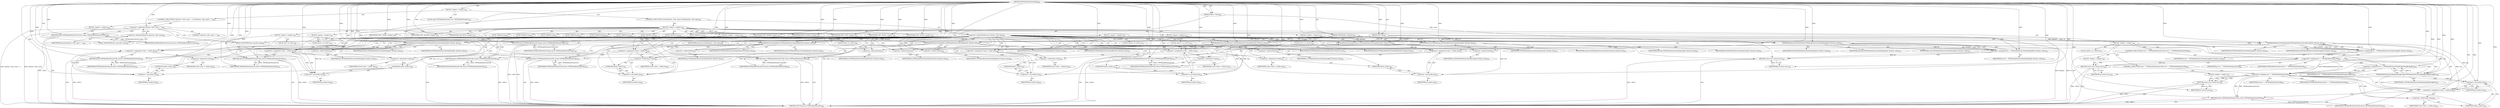 digraph "TIFFReadDirEntrySlong8" {  
"79977" [label = <(METHOD,TIFFReadDirEntrySlong8)<SUB>889</SUB>> ]
"79978" [label = <(PARAM,TIFF *tif)<SUB>890</SUB>> ]
"79979" [label = <(PARAM,TIFFDirEntry *direntry)<SUB>890</SUB>> ]
"79980" [label = <(PARAM,int64_t *value)<SUB>890</SUB>> ]
"79981" [label = <(BLOCK,&lt;empty&gt;,&lt;empty&gt;)<SUB>891</SUB>> ]
"79982" [label = <(LOCAL,enum TIFFReadDirEntryErr err: TIFFReadDirEntryErr)<SUB>892</SUB>> ]
"79983" [label = <(CONTROL_STRUCTURE,if (direntry-&gt;tdir_count != 1),if (direntry-&gt;tdir_count != 1))<SUB>893</SUB>> ]
"79984" [label = <(&lt;operator&gt;.notEquals,direntry-&gt;tdir_count != 1)<SUB>893</SUB>> ]
"79985" [label = <(&lt;operator&gt;.indirectFieldAccess,direntry-&gt;tdir_count)<SUB>893</SUB>> ]
"79986" [label = <(IDENTIFIER,direntry,direntry-&gt;tdir_count != 1)<SUB>893</SUB>> ]
"79987" [label = <(FIELD_IDENTIFIER,tdir_count,tdir_count)<SUB>893</SUB>> ]
"79988" [label = <(LITERAL,1,direntry-&gt;tdir_count != 1)<SUB>893</SUB>> ]
"79989" [label = <(BLOCK,&lt;empty&gt;,&lt;empty&gt;)<SUB>894</SUB>> ]
"79990" [label = <(RETURN,return (TIFFReadDirEntryErrCount);,return (TIFFReadDirEntryErrCount);)<SUB>894</SUB>> ]
"79991" [label = <(IDENTIFIER,TIFFReadDirEntryErrCount,return (TIFFReadDirEntryErrCount);)<SUB>894</SUB>> ]
"79992" [label = <(CONTROL_STRUCTURE,switch(direntry-&gt;tdir_type),switch(direntry-&gt;tdir_type))<SUB>895</SUB>> ]
"79993" [label = <(&lt;operator&gt;.indirectFieldAccess,direntry-&gt;tdir_type)<SUB>895</SUB>> ]
"79994" [label = <(IDENTIFIER,direntry,switch(direntry-&gt;tdir_type))<SUB>895</SUB>> ]
"79995" [label = <(FIELD_IDENTIFIER,tdir_type,tdir_type)<SUB>895</SUB>> ]
"79996" [label = <(BLOCK,&lt;empty&gt;,&lt;empty&gt;)<SUB>896</SUB>> ]
"79997" [label = <(JUMP_TARGET,case)<SUB>897</SUB>> ]
"79998" [label = <(IDENTIFIER,TIFF_BYTE,&lt;empty&gt;)<SUB>897</SUB>> ]
"79999" [label = <(BLOCK,&lt;empty&gt;,&lt;empty&gt;)<SUB>898</SUB>> ]
"80000" [label = <(LOCAL,uint8_t m: uint8_t)<SUB>899</SUB>> ]
"80001" [label = <(TIFFReadDirEntryCheckedByte,TIFFReadDirEntryCheckedByte(tif, direntry, &amp;m))<SUB>900</SUB>> ]
"80002" [label = <(IDENTIFIER,tif,TIFFReadDirEntryCheckedByte(tif, direntry, &amp;m))<SUB>900</SUB>> ]
"80003" [label = <(IDENTIFIER,direntry,TIFFReadDirEntryCheckedByte(tif, direntry, &amp;m))<SUB>900</SUB>> ]
"80004" [label = <(&lt;operator&gt;.addressOf,&amp;m)<SUB>900</SUB>> ]
"80005" [label = <(IDENTIFIER,m,TIFFReadDirEntryCheckedByte(tif, direntry, &amp;m))<SUB>900</SUB>> ]
"80006" [label = <(&lt;operator&gt;.assignment,*value = (int64_t)m)<SUB>901</SUB>> ]
"80007" [label = <(&lt;operator&gt;.indirection,*value)<SUB>901</SUB>> ]
"80008" [label = <(IDENTIFIER,value,*value = (int64_t)m)<SUB>901</SUB>> ]
"80009" [label = <(&lt;operator&gt;.cast,(int64_t)m)<SUB>901</SUB>> ]
"80010" [label = <(UNKNOWN,int64_t,int64_t)<SUB>901</SUB>> ]
"80011" [label = <(IDENTIFIER,m,(int64_t)m)<SUB>901</SUB>> ]
"80012" [label = <(RETURN,return (TIFFReadDirEntryErrOk);,return (TIFFReadDirEntryErrOk);)<SUB>902</SUB>> ]
"80013" [label = <(IDENTIFIER,TIFFReadDirEntryErrOk,return (TIFFReadDirEntryErrOk);)<SUB>902</SUB>> ]
"80014" [label = <(JUMP_TARGET,case)<SUB>904</SUB>> ]
"80015" [label = <(IDENTIFIER,TIFF_SBYTE,&lt;empty&gt;)<SUB>904</SUB>> ]
"80016" [label = <(BLOCK,&lt;empty&gt;,&lt;empty&gt;)<SUB>905</SUB>> ]
"80017" [label = <(LOCAL,int8_t m: int8_t)<SUB>906</SUB>> ]
"80018" [label = <(TIFFReadDirEntryCheckedSbyte,TIFFReadDirEntryCheckedSbyte(tif, direntry, &amp;m))<SUB>907</SUB>> ]
"80019" [label = <(IDENTIFIER,tif,TIFFReadDirEntryCheckedSbyte(tif, direntry, &amp;m))<SUB>907</SUB>> ]
"80020" [label = <(IDENTIFIER,direntry,TIFFReadDirEntryCheckedSbyte(tif, direntry, &amp;m))<SUB>907</SUB>> ]
"80021" [label = <(&lt;operator&gt;.addressOf,&amp;m)<SUB>907</SUB>> ]
"80022" [label = <(IDENTIFIER,m,TIFFReadDirEntryCheckedSbyte(tif, direntry, &amp;m))<SUB>907</SUB>> ]
"80023" [label = <(&lt;operator&gt;.assignment,*value = (int64_t)m)<SUB>908</SUB>> ]
"80024" [label = <(&lt;operator&gt;.indirection,*value)<SUB>908</SUB>> ]
"80025" [label = <(IDENTIFIER,value,*value = (int64_t)m)<SUB>908</SUB>> ]
"80026" [label = <(&lt;operator&gt;.cast,(int64_t)m)<SUB>908</SUB>> ]
"80027" [label = <(UNKNOWN,int64_t,int64_t)<SUB>908</SUB>> ]
"80028" [label = <(IDENTIFIER,m,(int64_t)m)<SUB>908</SUB>> ]
"80029" [label = <(RETURN,return (TIFFReadDirEntryErrOk);,return (TIFFReadDirEntryErrOk);)<SUB>909</SUB>> ]
"80030" [label = <(IDENTIFIER,TIFFReadDirEntryErrOk,return (TIFFReadDirEntryErrOk);)<SUB>909</SUB>> ]
"80031" [label = <(JUMP_TARGET,case)<SUB>911</SUB>> ]
"80032" [label = <(IDENTIFIER,TIFF_SHORT,&lt;empty&gt;)<SUB>911</SUB>> ]
"80033" [label = <(BLOCK,&lt;empty&gt;,&lt;empty&gt;)<SUB>912</SUB>> ]
"80034" [label = <(LOCAL,uint16_t m: uint16_t)<SUB>913</SUB>> ]
"80035" [label = <(TIFFReadDirEntryCheckedShort,TIFFReadDirEntryCheckedShort(tif, direntry, &amp;m))<SUB>914</SUB>> ]
"80036" [label = <(IDENTIFIER,tif,TIFFReadDirEntryCheckedShort(tif, direntry, &amp;m))<SUB>914</SUB>> ]
"80037" [label = <(IDENTIFIER,direntry,TIFFReadDirEntryCheckedShort(tif, direntry, &amp;m))<SUB>914</SUB>> ]
"80038" [label = <(&lt;operator&gt;.addressOf,&amp;m)<SUB>914</SUB>> ]
"80039" [label = <(IDENTIFIER,m,TIFFReadDirEntryCheckedShort(tif, direntry, &amp;m))<SUB>914</SUB>> ]
"80040" [label = <(&lt;operator&gt;.assignment,*value = (int64_t)m)<SUB>915</SUB>> ]
"80041" [label = <(&lt;operator&gt;.indirection,*value)<SUB>915</SUB>> ]
"80042" [label = <(IDENTIFIER,value,*value = (int64_t)m)<SUB>915</SUB>> ]
"80043" [label = <(&lt;operator&gt;.cast,(int64_t)m)<SUB>915</SUB>> ]
"80044" [label = <(UNKNOWN,int64_t,int64_t)<SUB>915</SUB>> ]
"80045" [label = <(IDENTIFIER,m,(int64_t)m)<SUB>915</SUB>> ]
"80046" [label = <(RETURN,return (TIFFReadDirEntryErrOk);,return (TIFFReadDirEntryErrOk);)<SUB>916</SUB>> ]
"80047" [label = <(IDENTIFIER,TIFFReadDirEntryErrOk,return (TIFFReadDirEntryErrOk);)<SUB>916</SUB>> ]
"80048" [label = <(JUMP_TARGET,case)<SUB>918</SUB>> ]
"80049" [label = <(IDENTIFIER,TIFF_SSHORT,&lt;empty&gt;)<SUB>918</SUB>> ]
"80050" [label = <(BLOCK,&lt;empty&gt;,&lt;empty&gt;)<SUB>919</SUB>> ]
"80051" [label = <(LOCAL,int16_t m: int16_t)<SUB>920</SUB>> ]
"80052" [label = <(TIFFReadDirEntryCheckedSshort,TIFFReadDirEntryCheckedSshort(tif, direntry, &amp;m))<SUB>921</SUB>> ]
"80053" [label = <(IDENTIFIER,tif,TIFFReadDirEntryCheckedSshort(tif, direntry, &amp;m))<SUB>921</SUB>> ]
"80054" [label = <(IDENTIFIER,direntry,TIFFReadDirEntryCheckedSshort(tif, direntry, &amp;m))<SUB>921</SUB>> ]
"80055" [label = <(&lt;operator&gt;.addressOf,&amp;m)<SUB>921</SUB>> ]
"80056" [label = <(IDENTIFIER,m,TIFFReadDirEntryCheckedSshort(tif, direntry, &amp;m))<SUB>921</SUB>> ]
"80057" [label = <(&lt;operator&gt;.assignment,*value = (int64_t)m)<SUB>922</SUB>> ]
"80058" [label = <(&lt;operator&gt;.indirection,*value)<SUB>922</SUB>> ]
"80059" [label = <(IDENTIFIER,value,*value = (int64_t)m)<SUB>922</SUB>> ]
"80060" [label = <(&lt;operator&gt;.cast,(int64_t)m)<SUB>922</SUB>> ]
"80061" [label = <(UNKNOWN,int64_t,int64_t)<SUB>922</SUB>> ]
"80062" [label = <(IDENTIFIER,m,(int64_t)m)<SUB>922</SUB>> ]
"80063" [label = <(RETURN,return (TIFFReadDirEntryErrOk);,return (TIFFReadDirEntryErrOk);)<SUB>923</SUB>> ]
"80064" [label = <(IDENTIFIER,TIFFReadDirEntryErrOk,return (TIFFReadDirEntryErrOk);)<SUB>923</SUB>> ]
"80065" [label = <(JUMP_TARGET,case)<SUB>925</SUB>> ]
"80066" [label = <(IDENTIFIER,TIFF_LONG,&lt;empty&gt;)<SUB>925</SUB>> ]
"80067" [label = <(BLOCK,&lt;empty&gt;,&lt;empty&gt;)<SUB>926</SUB>> ]
"80068" [label = <(LOCAL,uint32_t m: uint32_t)<SUB>927</SUB>> ]
"80069" [label = <(TIFFReadDirEntryCheckedLong,TIFFReadDirEntryCheckedLong(tif, direntry, &amp;m))<SUB>928</SUB>> ]
"80070" [label = <(IDENTIFIER,tif,TIFFReadDirEntryCheckedLong(tif, direntry, &amp;m))<SUB>928</SUB>> ]
"80071" [label = <(IDENTIFIER,direntry,TIFFReadDirEntryCheckedLong(tif, direntry, &amp;m))<SUB>928</SUB>> ]
"80072" [label = <(&lt;operator&gt;.addressOf,&amp;m)<SUB>928</SUB>> ]
"80073" [label = <(IDENTIFIER,m,TIFFReadDirEntryCheckedLong(tif, direntry, &amp;m))<SUB>928</SUB>> ]
"80074" [label = <(&lt;operator&gt;.assignment,*value = (int64_t)m)<SUB>929</SUB>> ]
"80075" [label = <(&lt;operator&gt;.indirection,*value)<SUB>929</SUB>> ]
"80076" [label = <(IDENTIFIER,value,*value = (int64_t)m)<SUB>929</SUB>> ]
"80077" [label = <(&lt;operator&gt;.cast,(int64_t)m)<SUB>929</SUB>> ]
"80078" [label = <(UNKNOWN,int64_t,int64_t)<SUB>929</SUB>> ]
"80079" [label = <(IDENTIFIER,m,(int64_t)m)<SUB>929</SUB>> ]
"80080" [label = <(RETURN,return (TIFFReadDirEntryErrOk);,return (TIFFReadDirEntryErrOk);)<SUB>930</SUB>> ]
"80081" [label = <(IDENTIFIER,TIFFReadDirEntryErrOk,return (TIFFReadDirEntryErrOk);)<SUB>930</SUB>> ]
"80082" [label = <(JUMP_TARGET,case)<SUB>932</SUB>> ]
"80083" [label = <(IDENTIFIER,TIFF_SLONG,&lt;empty&gt;)<SUB>932</SUB>> ]
"80084" [label = <(BLOCK,&lt;empty&gt;,&lt;empty&gt;)<SUB>933</SUB>> ]
"80085" [label = <(LOCAL,int32_t m: int32_t)<SUB>934</SUB>> ]
"80086" [label = <(TIFFReadDirEntryCheckedSlong,TIFFReadDirEntryCheckedSlong(tif, direntry, &amp;m))<SUB>935</SUB>> ]
"80087" [label = <(IDENTIFIER,tif,TIFFReadDirEntryCheckedSlong(tif, direntry, &amp;m))<SUB>935</SUB>> ]
"80088" [label = <(IDENTIFIER,direntry,TIFFReadDirEntryCheckedSlong(tif, direntry, &amp;m))<SUB>935</SUB>> ]
"80089" [label = <(&lt;operator&gt;.addressOf,&amp;m)<SUB>935</SUB>> ]
"80090" [label = <(IDENTIFIER,m,TIFFReadDirEntryCheckedSlong(tif, direntry, &amp;m))<SUB>935</SUB>> ]
"80091" [label = <(&lt;operator&gt;.assignment,*value = (int64_t)m)<SUB>936</SUB>> ]
"80092" [label = <(&lt;operator&gt;.indirection,*value)<SUB>936</SUB>> ]
"80093" [label = <(IDENTIFIER,value,*value = (int64_t)m)<SUB>936</SUB>> ]
"80094" [label = <(&lt;operator&gt;.cast,(int64_t)m)<SUB>936</SUB>> ]
"80095" [label = <(UNKNOWN,int64_t,int64_t)<SUB>936</SUB>> ]
"80096" [label = <(IDENTIFIER,m,(int64_t)m)<SUB>936</SUB>> ]
"80097" [label = <(RETURN,return (TIFFReadDirEntryErrOk);,return (TIFFReadDirEntryErrOk);)<SUB>937</SUB>> ]
"80098" [label = <(IDENTIFIER,TIFFReadDirEntryErrOk,return (TIFFReadDirEntryErrOk);)<SUB>937</SUB>> ]
"80099" [label = <(JUMP_TARGET,case)<SUB>939</SUB>> ]
"80100" [label = <(IDENTIFIER,TIFF_LONG8,&lt;empty&gt;)<SUB>939</SUB>> ]
"80101" [label = <(BLOCK,&lt;empty&gt;,&lt;empty&gt;)<SUB>940</SUB>> ]
"80102" [label = <(LOCAL,uint64_t m: uint64_t)<SUB>941</SUB>> ]
"80103" [label = <(&lt;operator&gt;.assignment,err = TIFFReadDirEntryCheckedLong8(tif, direntry, &amp;m))<SUB>942</SUB>> ]
"80104" [label = <(IDENTIFIER,err,err = TIFFReadDirEntryCheckedLong8(tif, direntry, &amp;m))<SUB>942</SUB>> ]
"80105" [label = <(TIFFReadDirEntryCheckedLong8,TIFFReadDirEntryCheckedLong8(tif, direntry, &amp;m))<SUB>942</SUB>> ]
"80106" [label = <(IDENTIFIER,tif,TIFFReadDirEntryCheckedLong8(tif, direntry, &amp;m))<SUB>942</SUB>> ]
"80107" [label = <(IDENTIFIER,direntry,TIFFReadDirEntryCheckedLong8(tif, direntry, &amp;m))<SUB>942</SUB>> ]
"80108" [label = <(&lt;operator&gt;.addressOf,&amp;m)<SUB>942</SUB>> ]
"80109" [label = <(IDENTIFIER,m,TIFFReadDirEntryCheckedLong8(tif, direntry, &amp;m))<SUB>942</SUB>> ]
"80110" [label = <(CONTROL_STRUCTURE,if (err != TIFFReadDirEntryErrOk),if (err != TIFFReadDirEntryErrOk))<SUB>943</SUB>> ]
"80111" [label = <(&lt;operator&gt;.notEquals,err != TIFFReadDirEntryErrOk)<SUB>943</SUB>> ]
"80112" [label = <(IDENTIFIER,err,err != TIFFReadDirEntryErrOk)<SUB>943</SUB>> ]
"80113" [label = <(IDENTIFIER,TIFFReadDirEntryErrOk,err != TIFFReadDirEntryErrOk)<SUB>943</SUB>> ]
"80114" [label = <(BLOCK,&lt;empty&gt;,&lt;empty&gt;)<SUB>944</SUB>> ]
"80115" [label = <(RETURN,return (err);,return (err);)<SUB>944</SUB>> ]
"80116" [label = <(IDENTIFIER,err,return (err);)<SUB>944</SUB>> ]
"80117" [label = <(&lt;operator&gt;.assignment,err = TIFFReadDirEntryCheckRangeSlong8Long8(m))<SUB>945</SUB>> ]
"80118" [label = <(IDENTIFIER,err,err = TIFFReadDirEntryCheckRangeSlong8Long8(m))<SUB>945</SUB>> ]
"80119" [label = <(TIFFReadDirEntryCheckRangeSlong8Long8,TIFFReadDirEntryCheckRangeSlong8Long8(m))<SUB>945</SUB>> ]
"80120" [label = <(IDENTIFIER,m,TIFFReadDirEntryCheckRangeSlong8Long8(m))<SUB>945</SUB>> ]
"80121" [label = <(CONTROL_STRUCTURE,if (err != TIFFReadDirEntryErrOk),if (err != TIFFReadDirEntryErrOk))<SUB>946</SUB>> ]
"80122" [label = <(&lt;operator&gt;.notEquals,err != TIFFReadDirEntryErrOk)<SUB>946</SUB>> ]
"80123" [label = <(IDENTIFIER,err,err != TIFFReadDirEntryErrOk)<SUB>946</SUB>> ]
"80124" [label = <(IDENTIFIER,TIFFReadDirEntryErrOk,err != TIFFReadDirEntryErrOk)<SUB>946</SUB>> ]
"80125" [label = <(BLOCK,&lt;empty&gt;,&lt;empty&gt;)<SUB>947</SUB>> ]
"80126" [label = <(RETURN,return (err);,return (err);)<SUB>947</SUB>> ]
"80127" [label = <(IDENTIFIER,err,return (err);)<SUB>947</SUB>> ]
"80128" [label = <(&lt;operator&gt;.assignment,*value = (int64_t)m)<SUB>948</SUB>> ]
"80129" [label = <(&lt;operator&gt;.indirection,*value)<SUB>948</SUB>> ]
"80130" [label = <(IDENTIFIER,value,*value = (int64_t)m)<SUB>948</SUB>> ]
"80131" [label = <(&lt;operator&gt;.cast,(int64_t)m)<SUB>948</SUB>> ]
"80132" [label = <(UNKNOWN,int64_t,int64_t)<SUB>948</SUB>> ]
"80133" [label = <(IDENTIFIER,m,(int64_t)m)<SUB>948</SUB>> ]
"80134" [label = <(RETURN,return (TIFFReadDirEntryErrOk);,return (TIFFReadDirEntryErrOk);)<SUB>949</SUB>> ]
"80135" [label = <(IDENTIFIER,TIFFReadDirEntryErrOk,return (TIFFReadDirEntryErrOk);)<SUB>949</SUB>> ]
"80136" [label = <(JUMP_TARGET,case)<SUB>951</SUB>> ]
"80137" [label = <(IDENTIFIER,TIFF_SLONG8,&lt;empty&gt;)<SUB>951</SUB>> ]
"80138" [label = <(&lt;operator&gt;.assignment,err = TIFFReadDirEntryCheckedSlong8(tif, direntry, value))<SUB>952</SUB>> ]
"80139" [label = <(IDENTIFIER,err,err = TIFFReadDirEntryCheckedSlong8(tif, direntry, value))<SUB>952</SUB>> ]
"80140" [label = <(TIFFReadDirEntryCheckedSlong8,TIFFReadDirEntryCheckedSlong8(tif, direntry, value))<SUB>952</SUB>> ]
"80141" [label = <(IDENTIFIER,tif,TIFFReadDirEntryCheckedSlong8(tif, direntry, value))<SUB>952</SUB>> ]
"80142" [label = <(IDENTIFIER,direntry,TIFFReadDirEntryCheckedSlong8(tif, direntry, value))<SUB>952</SUB>> ]
"80143" [label = <(IDENTIFIER,value,TIFFReadDirEntryCheckedSlong8(tif, direntry, value))<SUB>952</SUB>> ]
"80144" [label = <(RETURN,return (err);,return (err);)<SUB>953</SUB>> ]
"80145" [label = <(IDENTIFIER,err,return (err);)<SUB>953</SUB>> ]
"80146" [label = <(JUMP_TARGET,default)<SUB>954</SUB>> ]
"80147" [label = <(RETURN,return (TIFFReadDirEntryErrType);,return (TIFFReadDirEntryErrType);)<SUB>955</SUB>> ]
"80148" [label = <(IDENTIFIER,TIFFReadDirEntryErrType,return (TIFFReadDirEntryErrType);)<SUB>955</SUB>> ]
"80149" [label = <(METHOD_RETURN,enum TIFFReadDirEntryErr)<SUB>889</SUB>> ]
  "79977" -> "79978"  [ label = "AST: "] 
  "79977" -> "79979"  [ label = "AST: "] 
  "79977" -> "79980"  [ label = "AST: "] 
  "79977" -> "79981"  [ label = "AST: "] 
  "79977" -> "80149"  [ label = "AST: "] 
  "79981" -> "79982"  [ label = "AST: "] 
  "79981" -> "79983"  [ label = "AST: "] 
  "79981" -> "79992"  [ label = "AST: "] 
  "79983" -> "79984"  [ label = "AST: "] 
  "79983" -> "79989"  [ label = "AST: "] 
  "79984" -> "79985"  [ label = "AST: "] 
  "79984" -> "79988"  [ label = "AST: "] 
  "79985" -> "79986"  [ label = "AST: "] 
  "79985" -> "79987"  [ label = "AST: "] 
  "79989" -> "79990"  [ label = "AST: "] 
  "79990" -> "79991"  [ label = "AST: "] 
  "79992" -> "79993"  [ label = "AST: "] 
  "79992" -> "79996"  [ label = "AST: "] 
  "79993" -> "79994"  [ label = "AST: "] 
  "79993" -> "79995"  [ label = "AST: "] 
  "79996" -> "79997"  [ label = "AST: "] 
  "79996" -> "79998"  [ label = "AST: "] 
  "79996" -> "79999"  [ label = "AST: "] 
  "79996" -> "80014"  [ label = "AST: "] 
  "79996" -> "80015"  [ label = "AST: "] 
  "79996" -> "80016"  [ label = "AST: "] 
  "79996" -> "80031"  [ label = "AST: "] 
  "79996" -> "80032"  [ label = "AST: "] 
  "79996" -> "80033"  [ label = "AST: "] 
  "79996" -> "80048"  [ label = "AST: "] 
  "79996" -> "80049"  [ label = "AST: "] 
  "79996" -> "80050"  [ label = "AST: "] 
  "79996" -> "80065"  [ label = "AST: "] 
  "79996" -> "80066"  [ label = "AST: "] 
  "79996" -> "80067"  [ label = "AST: "] 
  "79996" -> "80082"  [ label = "AST: "] 
  "79996" -> "80083"  [ label = "AST: "] 
  "79996" -> "80084"  [ label = "AST: "] 
  "79996" -> "80099"  [ label = "AST: "] 
  "79996" -> "80100"  [ label = "AST: "] 
  "79996" -> "80101"  [ label = "AST: "] 
  "79996" -> "80136"  [ label = "AST: "] 
  "79996" -> "80137"  [ label = "AST: "] 
  "79996" -> "80138"  [ label = "AST: "] 
  "79996" -> "80144"  [ label = "AST: "] 
  "79996" -> "80146"  [ label = "AST: "] 
  "79996" -> "80147"  [ label = "AST: "] 
  "79999" -> "80000"  [ label = "AST: "] 
  "79999" -> "80001"  [ label = "AST: "] 
  "79999" -> "80006"  [ label = "AST: "] 
  "79999" -> "80012"  [ label = "AST: "] 
  "80001" -> "80002"  [ label = "AST: "] 
  "80001" -> "80003"  [ label = "AST: "] 
  "80001" -> "80004"  [ label = "AST: "] 
  "80004" -> "80005"  [ label = "AST: "] 
  "80006" -> "80007"  [ label = "AST: "] 
  "80006" -> "80009"  [ label = "AST: "] 
  "80007" -> "80008"  [ label = "AST: "] 
  "80009" -> "80010"  [ label = "AST: "] 
  "80009" -> "80011"  [ label = "AST: "] 
  "80012" -> "80013"  [ label = "AST: "] 
  "80016" -> "80017"  [ label = "AST: "] 
  "80016" -> "80018"  [ label = "AST: "] 
  "80016" -> "80023"  [ label = "AST: "] 
  "80016" -> "80029"  [ label = "AST: "] 
  "80018" -> "80019"  [ label = "AST: "] 
  "80018" -> "80020"  [ label = "AST: "] 
  "80018" -> "80021"  [ label = "AST: "] 
  "80021" -> "80022"  [ label = "AST: "] 
  "80023" -> "80024"  [ label = "AST: "] 
  "80023" -> "80026"  [ label = "AST: "] 
  "80024" -> "80025"  [ label = "AST: "] 
  "80026" -> "80027"  [ label = "AST: "] 
  "80026" -> "80028"  [ label = "AST: "] 
  "80029" -> "80030"  [ label = "AST: "] 
  "80033" -> "80034"  [ label = "AST: "] 
  "80033" -> "80035"  [ label = "AST: "] 
  "80033" -> "80040"  [ label = "AST: "] 
  "80033" -> "80046"  [ label = "AST: "] 
  "80035" -> "80036"  [ label = "AST: "] 
  "80035" -> "80037"  [ label = "AST: "] 
  "80035" -> "80038"  [ label = "AST: "] 
  "80038" -> "80039"  [ label = "AST: "] 
  "80040" -> "80041"  [ label = "AST: "] 
  "80040" -> "80043"  [ label = "AST: "] 
  "80041" -> "80042"  [ label = "AST: "] 
  "80043" -> "80044"  [ label = "AST: "] 
  "80043" -> "80045"  [ label = "AST: "] 
  "80046" -> "80047"  [ label = "AST: "] 
  "80050" -> "80051"  [ label = "AST: "] 
  "80050" -> "80052"  [ label = "AST: "] 
  "80050" -> "80057"  [ label = "AST: "] 
  "80050" -> "80063"  [ label = "AST: "] 
  "80052" -> "80053"  [ label = "AST: "] 
  "80052" -> "80054"  [ label = "AST: "] 
  "80052" -> "80055"  [ label = "AST: "] 
  "80055" -> "80056"  [ label = "AST: "] 
  "80057" -> "80058"  [ label = "AST: "] 
  "80057" -> "80060"  [ label = "AST: "] 
  "80058" -> "80059"  [ label = "AST: "] 
  "80060" -> "80061"  [ label = "AST: "] 
  "80060" -> "80062"  [ label = "AST: "] 
  "80063" -> "80064"  [ label = "AST: "] 
  "80067" -> "80068"  [ label = "AST: "] 
  "80067" -> "80069"  [ label = "AST: "] 
  "80067" -> "80074"  [ label = "AST: "] 
  "80067" -> "80080"  [ label = "AST: "] 
  "80069" -> "80070"  [ label = "AST: "] 
  "80069" -> "80071"  [ label = "AST: "] 
  "80069" -> "80072"  [ label = "AST: "] 
  "80072" -> "80073"  [ label = "AST: "] 
  "80074" -> "80075"  [ label = "AST: "] 
  "80074" -> "80077"  [ label = "AST: "] 
  "80075" -> "80076"  [ label = "AST: "] 
  "80077" -> "80078"  [ label = "AST: "] 
  "80077" -> "80079"  [ label = "AST: "] 
  "80080" -> "80081"  [ label = "AST: "] 
  "80084" -> "80085"  [ label = "AST: "] 
  "80084" -> "80086"  [ label = "AST: "] 
  "80084" -> "80091"  [ label = "AST: "] 
  "80084" -> "80097"  [ label = "AST: "] 
  "80086" -> "80087"  [ label = "AST: "] 
  "80086" -> "80088"  [ label = "AST: "] 
  "80086" -> "80089"  [ label = "AST: "] 
  "80089" -> "80090"  [ label = "AST: "] 
  "80091" -> "80092"  [ label = "AST: "] 
  "80091" -> "80094"  [ label = "AST: "] 
  "80092" -> "80093"  [ label = "AST: "] 
  "80094" -> "80095"  [ label = "AST: "] 
  "80094" -> "80096"  [ label = "AST: "] 
  "80097" -> "80098"  [ label = "AST: "] 
  "80101" -> "80102"  [ label = "AST: "] 
  "80101" -> "80103"  [ label = "AST: "] 
  "80101" -> "80110"  [ label = "AST: "] 
  "80101" -> "80117"  [ label = "AST: "] 
  "80101" -> "80121"  [ label = "AST: "] 
  "80101" -> "80128"  [ label = "AST: "] 
  "80101" -> "80134"  [ label = "AST: "] 
  "80103" -> "80104"  [ label = "AST: "] 
  "80103" -> "80105"  [ label = "AST: "] 
  "80105" -> "80106"  [ label = "AST: "] 
  "80105" -> "80107"  [ label = "AST: "] 
  "80105" -> "80108"  [ label = "AST: "] 
  "80108" -> "80109"  [ label = "AST: "] 
  "80110" -> "80111"  [ label = "AST: "] 
  "80110" -> "80114"  [ label = "AST: "] 
  "80111" -> "80112"  [ label = "AST: "] 
  "80111" -> "80113"  [ label = "AST: "] 
  "80114" -> "80115"  [ label = "AST: "] 
  "80115" -> "80116"  [ label = "AST: "] 
  "80117" -> "80118"  [ label = "AST: "] 
  "80117" -> "80119"  [ label = "AST: "] 
  "80119" -> "80120"  [ label = "AST: "] 
  "80121" -> "80122"  [ label = "AST: "] 
  "80121" -> "80125"  [ label = "AST: "] 
  "80122" -> "80123"  [ label = "AST: "] 
  "80122" -> "80124"  [ label = "AST: "] 
  "80125" -> "80126"  [ label = "AST: "] 
  "80126" -> "80127"  [ label = "AST: "] 
  "80128" -> "80129"  [ label = "AST: "] 
  "80128" -> "80131"  [ label = "AST: "] 
  "80129" -> "80130"  [ label = "AST: "] 
  "80131" -> "80132"  [ label = "AST: "] 
  "80131" -> "80133"  [ label = "AST: "] 
  "80134" -> "80135"  [ label = "AST: "] 
  "80138" -> "80139"  [ label = "AST: "] 
  "80138" -> "80140"  [ label = "AST: "] 
  "80140" -> "80141"  [ label = "AST: "] 
  "80140" -> "80142"  [ label = "AST: "] 
  "80140" -> "80143"  [ label = "AST: "] 
  "80144" -> "80145"  [ label = "AST: "] 
  "80147" -> "80148"  [ label = "AST: "] 
  "79984" -> "79990"  [ label = "CFG: "] 
  "79984" -> "79995"  [ label = "CFG: "] 
  "79993" -> "80004"  [ label = "CFG: "] 
  "79993" -> "80021"  [ label = "CFG: "] 
  "79993" -> "80038"  [ label = "CFG: "] 
  "79993" -> "80055"  [ label = "CFG: "] 
  "79993" -> "80072"  [ label = "CFG: "] 
  "79993" -> "80089"  [ label = "CFG: "] 
  "79993" -> "80108"  [ label = "CFG: "] 
  "79993" -> "80140"  [ label = "CFG: "] 
  "79993" -> "80147"  [ label = "CFG: "] 
  "79985" -> "79984"  [ label = "CFG: "] 
  "79990" -> "80149"  [ label = "CFG: "] 
  "79995" -> "79993"  [ label = "CFG: "] 
  "80138" -> "80144"  [ label = "CFG: "] 
  "80144" -> "80149"  [ label = "CFG: "] 
  "80147" -> "80149"  [ label = "CFG: "] 
  "79987" -> "79985"  [ label = "CFG: "] 
  "80001" -> "80007"  [ label = "CFG: "] 
  "80006" -> "80012"  [ label = "CFG: "] 
  "80012" -> "80149"  [ label = "CFG: "] 
  "80018" -> "80024"  [ label = "CFG: "] 
  "80023" -> "80029"  [ label = "CFG: "] 
  "80029" -> "80149"  [ label = "CFG: "] 
  "80035" -> "80041"  [ label = "CFG: "] 
  "80040" -> "80046"  [ label = "CFG: "] 
  "80046" -> "80149"  [ label = "CFG: "] 
  "80052" -> "80058"  [ label = "CFG: "] 
  "80057" -> "80063"  [ label = "CFG: "] 
  "80063" -> "80149"  [ label = "CFG: "] 
  "80069" -> "80075"  [ label = "CFG: "] 
  "80074" -> "80080"  [ label = "CFG: "] 
  "80080" -> "80149"  [ label = "CFG: "] 
  "80086" -> "80092"  [ label = "CFG: "] 
  "80091" -> "80097"  [ label = "CFG: "] 
  "80097" -> "80149"  [ label = "CFG: "] 
  "80103" -> "80111"  [ label = "CFG: "] 
  "80117" -> "80122"  [ label = "CFG: "] 
  "80128" -> "80134"  [ label = "CFG: "] 
  "80134" -> "80149"  [ label = "CFG: "] 
  "80140" -> "80138"  [ label = "CFG: "] 
  "80004" -> "80001"  [ label = "CFG: "] 
  "80007" -> "80010"  [ label = "CFG: "] 
  "80009" -> "80006"  [ label = "CFG: "] 
  "80021" -> "80018"  [ label = "CFG: "] 
  "80024" -> "80027"  [ label = "CFG: "] 
  "80026" -> "80023"  [ label = "CFG: "] 
  "80038" -> "80035"  [ label = "CFG: "] 
  "80041" -> "80044"  [ label = "CFG: "] 
  "80043" -> "80040"  [ label = "CFG: "] 
  "80055" -> "80052"  [ label = "CFG: "] 
  "80058" -> "80061"  [ label = "CFG: "] 
  "80060" -> "80057"  [ label = "CFG: "] 
  "80072" -> "80069"  [ label = "CFG: "] 
  "80075" -> "80078"  [ label = "CFG: "] 
  "80077" -> "80074"  [ label = "CFG: "] 
  "80089" -> "80086"  [ label = "CFG: "] 
  "80092" -> "80095"  [ label = "CFG: "] 
  "80094" -> "80091"  [ label = "CFG: "] 
  "80105" -> "80103"  [ label = "CFG: "] 
  "80111" -> "80115"  [ label = "CFG: "] 
  "80111" -> "80119"  [ label = "CFG: "] 
  "80119" -> "80117"  [ label = "CFG: "] 
  "80122" -> "80126"  [ label = "CFG: "] 
  "80122" -> "80129"  [ label = "CFG: "] 
  "80129" -> "80132"  [ label = "CFG: "] 
  "80131" -> "80128"  [ label = "CFG: "] 
  "80010" -> "80009"  [ label = "CFG: "] 
  "80027" -> "80026"  [ label = "CFG: "] 
  "80044" -> "80043"  [ label = "CFG: "] 
  "80061" -> "80060"  [ label = "CFG: "] 
  "80078" -> "80077"  [ label = "CFG: "] 
  "80095" -> "80094"  [ label = "CFG: "] 
  "80108" -> "80105"  [ label = "CFG: "] 
  "80115" -> "80149"  [ label = "CFG: "] 
  "80126" -> "80149"  [ label = "CFG: "] 
  "80132" -> "80131"  [ label = "CFG: "] 
  "79977" -> "79987"  [ label = "CFG: "] 
  "80080" -> "80149"  [ label = "DDG: &lt;RET&gt;"] 
  "80126" -> "80149"  [ label = "DDG: &lt;RET&gt;"] 
  "80144" -> "80149"  [ label = "DDG: &lt;RET&gt;"] 
  "80115" -> "80149"  [ label = "DDG: &lt;RET&gt;"] 
  "80147" -> "80149"  [ label = "DDG: &lt;RET&gt;"] 
  "80012" -> "80149"  [ label = "DDG: &lt;RET&gt;"] 
  "80046" -> "80149"  [ label = "DDG: &lt;RET&gt;"] 
  "80029" -> "80149"  [ label = "DDG: &lt;RET&gt;"] 
  "79990" -> "80149"  [ label = "DDG: &lt;RET&gt;"] 
  "80134" -> "80149"  [ label = "DDG: &lt;RET&gt;"] 
  "80097" -> "80149"  [ label = "DDG: &lt;RET&gt;"] 
  "80063" -> "80149"  [ label = "DDG: &lt;RET&gt;"] 
  "79978" -> "80149"  [ label = "DDG: tif"] 
  "79979" -> "80149"  [ label = "DDG: direntry"] 
  "79980" -> "80149"  [ label = "DDG: value"] 
  "79984" -> "80149"  [ label = "DDG: direntry-&gt;tdir_count"] 
  "79984" -> "80149"  [ label = "DDG: direntry-&gt;tdir_count != 1"] 
  "79977" -> "79978"  [ label = "DDG: "] 
  "79977" -> "79979"  [ label = "DDG: "] 
  "79977" -> "79980"  [ label = "DDG: "] 
  "79977" -> "79984"  [ label = "DDG: "] 
  "79991" -> "79990"  [ label = "DDG: TIFFReadDirEntryErrCount"] 
  "79977" -> "79990"  [ label = "DDG: "] 
  "79977" -> "79998"  [ label = "DDG: "] 
  "79977" -> "80015"  [ label = "DDG: "] 
  "79977" -> "80032"  [ label = "DDG: "] 
  "79977" -> "80049"  [ label = "DDG: "] 
  "79977" -> "80066"  [ label = "DDG: "] 
  "79977" -> "80083"  [ label = "DDG: "] 
  "79977" -> "80100"  [ label = "DDG: "] 
  "79977" -> "80137"  [ label = "DDG: "] 
  "80140" -> "80138"  [ label = "DDG: tif"] 
  "80140" -> "80138"  [ label = "DDG: direntry"] 
  "80140" -> "80138"  [ label = "DDG: value"] 
  "80145" -> "80144"  [ label = "DDG: err"] 
  "80138" -> "80144"  [ label = "DDG: err"] 
  "80148" -> "80147"  [ label = "DDG: TIFFReadDirEntryErrType"] 
  "79977" -> "80147"  [ label = "DDG: "] 
  "79977" -> "79991"  [ label = "DDG: "] 
  "80001" -> "80006"  [ label = "DDG: &amp;m"] 
  "79977" -> "80006"  [ label = "DDG: "] 
  "80013" -> "80012"  [ label = "DDG: TIFFReadDirEntryErrOk"] 
  "79977" -> "80012"  [ label = "DDG: "] 
  "80018" -> "80023"  [ label = "DDG: &amp;m"] 
  "79977" -> "80023"  [ label = "DDG: "] 
  "80030" -> "80029"  [ label = "DDG: TIFFReadDirEntryErrOk"] 
  "79977" -> "80029"  [ label = "DDG: "] 
  "80035" -> "80040"  [ label = "DDG: &amp;m"] 
  "79977" -> "80040"  [ label = "DDG: "] 
  "80047" -> "80046"  [ label = "DDG: TIFFReadDirEntryErrOk"] 
  "79977" -> "80046"  [ label = "DDG: "] 
  "80052" -> "80057"  [ label = "DDG: &amp;m"] 
  "79977" -> "80057"  [ label = "DDG: "] 
  "80064" -> "80063"  [ label = "DDG: TIFFReadDirEntryErrOk"] 
  "79977" -> "80063"  [ label = "DDG: "] 
  "80069" -> "80074"  [ label = "DDG: &amp;m"] 
  "79977" -> "80074"  [ label = "DDG: "] 
  "80081" -> "80080"  [ label = "DDG: TIFFReadDirEntryErrOk"] 
  "79977" -> "80080"  [ label = "DDG: "] 
  "80086" -> "80091"  [ label = "DDG: &amp;m"] 
  "79977" -> "80091"  [ label = "DDG: "] 
  "80098" -> "80097"  [ label = "DDG: TIFFReadDirEntryErrOk"] 
  "79977" -> "80097"  [ label = "DDG: "] 
  "80105" -> "80103"  [ label = "DDG: tif"] 
  "80105" -> "80103"  [ label = "DDG: direntry"] 
  "80105" -> "80103"  [ label = "DDG: &amp;m"] 
  "80119" -> "80117"  [ label = "DDG: m"] 
  "80105" -> "80128"  [ label = "DDG: &amp;m"] 
  "80119" -> "80128"  [ label = "DDG: m"] 
  "79977" -> "80128"  [ label = "DDG: "] 
  "80135" -> "80134"  [ label = "DDG: TIFFReadDirEntryErrOk"] 
  "80122" -> "80134"  [ label = "DDG: TIFFReadDirEntryErrOk"] 
  "79977" -> "80138"  [ label = "DDG: "] 
  "79977" -> "80145"  [ label = "DDG: "] 
  "79977" -> "80148"  [ label = "DDG: "] 
  "79978" -> "80001"  [ label = "DDG: tif"] 
  "79977" -> "80001"  [ label = "DDG: "] 
  "79979" -> "80001"  [ label = "DDG: direntry"] 
  "79977" -> "80013"  [ label = "DDG: "] 
  "79978" -> "80018"  [ label = "DDG: tif"] 
  "79977" -> "80018"  [ label = "DDG: "] 
  "79979" -> "80018"  [ label = "DDG: direntry"] 
  "79977" -> "80030"  [ label = "DDG: "] 
  "79978" -> "80035"  [ label = "DDG: tif"] 
  "79977" -> "80035"  [ label = "DDG: "] 
  "79979" -> "80035"  [ label = "DDG: direntry"] 
  "79977" -> "80047"  [ label = "DDG: "] 
  "79978" -> "80052"  [ label = "DDG: tif"] 
  "79977" -> "80052"  [ label = "DDG: "] 
  "79979" -> "80052"  [ label = "DDG: direntry"] 
  "79977" -> "80064"  [ label = "DDG: "] 
  "79978" -> "80069"  [ label = "DDG: tif"] 
  "79977" -> "80069"  [ label = "DDG: "] 
  "79979" -> "80069"  [ label = "DDG: direntry"] 
  "79977" -> "80081"  [ label = "DDG: "] 
  "79978" -> "80086"  [ label = "DDG: tif"] 
  "79977" -> "80086"  [ label = "DDG: "] 
  "79979" -> "80086"  [ label = "DDG: direntry"] 
  "79977" -> "80098"  [ label = "DDG: "] 
  "79977" -> "80103"  [ label = "DDG: "] 
  "79977" -> "80117"  [ label = "DDG: "] 
  "79977" -> "80135"  [ label = "DDG: "] 
  "79978" -> "80140"  [ label = "DDG: tif"] 
  "79977" -> "80140"  [ label = "DDG: "] 
  "79979" -> "80140"  [ label = "DDG: direntry"] 
  "79980" -> "80140"  [ label = "DDG: value"] 
  "80001" -> "80009"  [ label = "DDG: &amp;m"] 
  "79977" -> "80009"  [ label = "DDG: "] 
  "80018" -> "80026"  [ label = "DDG: &amp;m"] 
  "79977" -> "80026"  [ label = "DDG: "] 
  "80035" -> "80043"  [ label = "DDG: &amp;m"] 
  "79977" -> "80043"  [ label = "DDG: "] 
  "80052" -> "80060"  [ label = "DDG: &amp;m"] 
  "79977" -> "80060"  [ label = "DDG: "] 
  "80069" -> "80077"  [ label = "DDG: &amp;m"] 
  "79977" -> "80077"  [ label = "DDG: "] 
  "80086" -> "80094"  [ label = "DDG: &amp;m"] 
  "79977" -> "80094"  [ label = "DDG: "] 
  "79978" -> "80105"  [ label = "DDG: tif"] 
  "79977" -> "80105"  [ label = "DDG: "] 
  "79979" -> "80105"  [ label = "DDG: direntry"] 
  "80103" -> "80111"  [ label = "DDG: err"] 
  "79977" -> "80111"  [ label = "DDG: "] 
  "80116" -> "80115"  [ label = "DDG: err"] 
  "80111" -> "80115"  [ label = "DDG: err"] 
  "80105" -> "80119"  [ label = "DDG: &amp;m"] 
  "79977" -> "80119"  [ label = "DDG: "] 
  "80117" -> "80122"  [ label = "DDG: err"] 
  "79977" -> "80122"  [ label = "DDG: "] 
  "80111" -> "80122"  [ label = "DDG: TIFFReadDirEntryErrOk"] 
  "80127" -> "80126"  [ label = "DDG: err"] 
  "80122" -> "80126"  [ label = "DDG: err"] 
  "80105" -> "80131"  [ label = "DDG: &amp;m"] 
  "80119" -> "80131"  [ label = "DDG: m"] 
  "79977" -> "80131"  [ label = "DDG: "] 
  "79977" -> "80116"  [ label = "DDG: "] 
  "79977" -> "80127"  [ label = "DDG: "] 
  "79984" -> "79995"  [ label = "CDG: "] 
  "79984" -> "79990"  [ label = "CDG: "] 
  "79984" -> "79993"  [ label = "CDG: "] 
  "79993" -> "80111"  [ label = "CDG: "] 
  "79993" -> "80094"  [ label = "CDG: "] 
  "79993" -> "80038"  [ label = "CDG: "] 
  "79993" -> "80004"  [ label = "CDG: "] 
  "79993" -> "80074"  [ label = "CDG: "] 
  "79993" -> "80108"  [ label = "CDG: "] 
  "79993" -> "80021"  [ label = "CDG: "] 
  "79993" -> "80091"  [ label = "CDG: "] 
  "79993" -> "80040"  [ label = "CDG: "] 
  "79993" -> "80057"  [ label = "CDG: "] 
  "79993" -> "80105"  [ label = "CDG: "] 
  "79993" -> "80097"  [ label = "CDG: "] 
  "79993" -> "80058"  [ label = "CDG: "] 
  "79993" -> "80023"  [ label = "CDG: "] 
  "79993" -> "80092"  [ label = "CDG: "] 
  "79993" -> "80055"  [ label = "CDG: "] 
  "79993" -> "80089"  [ label = "CDG: "] 
  "79993" -> "80063"  [ label = "CDG: "] 
  "79993" -> "80086"  [ label = "CDG: "] 
  "79993" -> "80024"  [ label = "CDG: "] 
  "79993" -> "80140"  [ label = "CDG: "] 
  "79993" -> "80095"  [ label = "CDG: "] 
  "79993" -> "80069"  [ label = "CDG: "] 
  "79993" -> "80078"  [ label = "CDG: "] 
  "79993" -> "80007"  [ label = "CDG: "] 
  "79993" -> "80018"  [ label = "CDG: "] 
  "79993" -> "80052"  [ label = "CDG: "] 
  "79993" -> "80077"  [ label = "CDG: "] 
  "79993" -> "80001"  [ label = "CDG: "] 
  "79993" -> "80026"  [ label = "CDG: "] 
  "79993" -> "80006"  [ label = "CDG: "] 
  "79993" -> "80043"  [ label = "CDG: "] 
  "79993" -> "80035"  [ label = "CDG: "] 
  "79993" -> "80012"  [ label = "CDG: "] 
  "79993" -> "80029"  [ label = "CDG: "] 
  "79993" -> "80060"  [ label = "CDG: "] 
  "79993" -> "80061"  [ label = "CDG: "] 
  "79993" -> "80010"  [ label = "CDG: "] 
  "79993" -> "80147"  [ label = "CDG: "] 
  "79993" -> "80044"  [ label = "CDG: "] 
  "79993" -> "80138"  [ label = "CDG: "] 
  "79993" -> "80046"  [ label = "CDG: "] 
  "79993" -> "80027"  [ label = "CDG: "] 
  "79993" -> "80144"  [ label = "CDG: "] 
  "79993" -> "80080"  [ label = "CDG: "] 
  "79993" -> "80041"  [ label = "CDG: "] 
  "79993" -> "80075"  [ label = "CDG: "] 
  "79993" -> "80103"  [ label = "CDG: "] 
  "79993" -> "80009"  [ label = "CDG: "] 
  "79993" -> "80072"  [ label = "CDG: "] 
  "80111" -> "80115"  [ label = "CDG: "] 
  "80111" -> "80117"  [ label = "CDG: "] 
  "80111" -> "80119"  [ label = "CDG: "] 
  "80111" -> "80122"  [ label = "CDG: "] 
  "80122" -> "80131"  [ label = "CDG: "] 
  "80122" -> "80132"  [ label = "CDG: "] 
  "80122" -> "80134"  [ label = "CDG: "] 
  "80122" -> "80126"  [ label = "CDG: "] 
  "80122" -> "80129"  [ label = "CDG: "] 
  "80122" -> "80128"  [ label = "CDG: "] 
}
